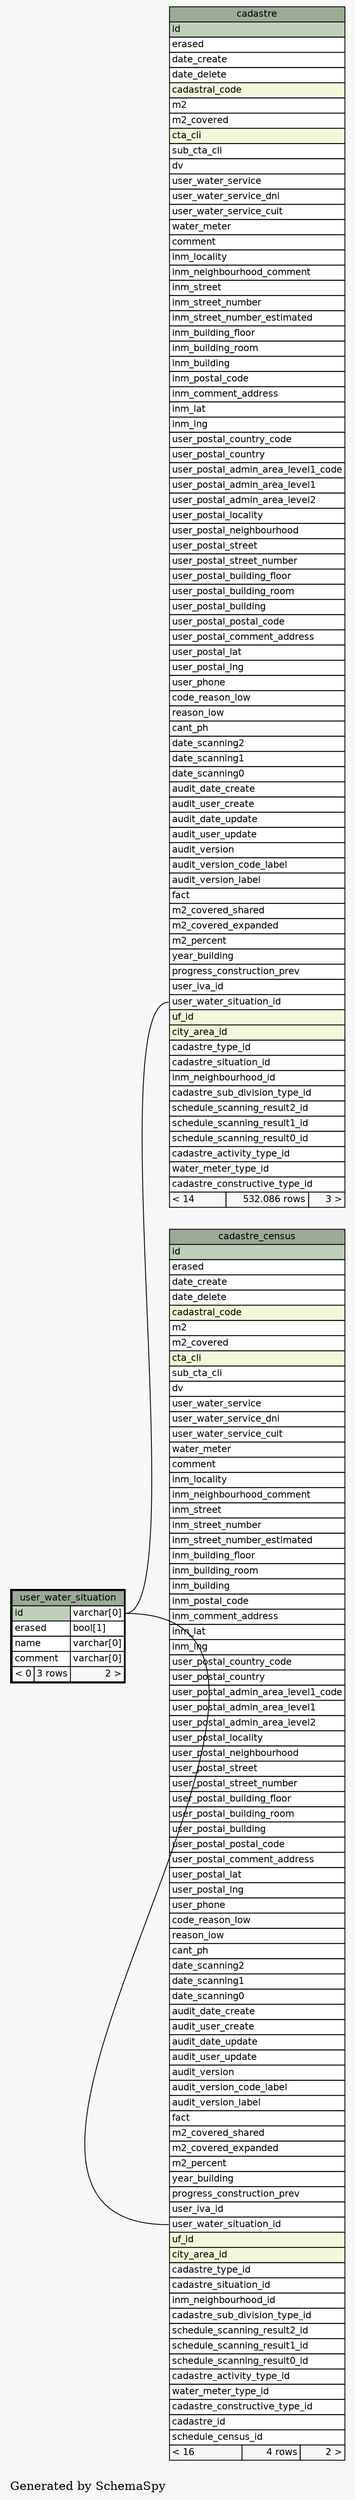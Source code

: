 // dot 2.38.0 on Linux 4.10.0-32-generic
digraph "oneDegreeRelationshipsGraph" {
  graph [
    rankdir="RL"
    bgcolor="#f7f7f7"
    label="\nGenerated by SchemaSpy"
    labeljust="l"
  ];
  node [
    fontname="Helvetica"
    fontsize="11"
    shape="plaintext"
  ];
  edge [
    arrowsize="0.8"
  ];
  "cadastre":"user_water_situation_id":w -> "user_water_situation":"id.type":e [arrowtail=crowodot arrowhead=none];
  "cadastre_census":"user_water_situation_id":w -> "user_water_situation":"id.type":e [arrowtail=crowodot arrowhead=none];
  "cadastre" [
    label=<
    <TABLE BORDER="0" CELLBORDER="1" CELLSPACING="0" BGCOLOR="#ffffff">
      <TR><TD PORT="cadastre.heading" COLSPAN="3" BGCOLOR="#9bab96" ALIGN="CENTER">cadastre</TD></TR>
      <TR><TD PORT="id" COLSPAN="3" BGCOLOR="#bed1b8" ALIGN="LEFT">id</TD></TR>
      <TR><TD PORT="erased" COLSPAN="3" ALIGN="LEFT">erased</TD></TR>
      <TR><TD PORT="date_create" COLSPAN="3" ALIGN="LEFT">date_create</TD></TR>
      <TR><TD PORT="date_delete" COLSPAN="3" ALIGN="LEFT">date_delete</TD></TR>
      <TR><TD PORT="cadastral_code" COLSPAN="3" BGCOLOR="#f4f7da" ALIGN="LEFT">cadastral_code</TD></TR>
      <TR><TD PORT="m2" COLSPAN="3" ALIGN="LEFT">m2</TD></TR>
      <TR><TD PORT="m2_covered" COLSPAN="3" ALIGN="LEFT">m2_covered</TD></TR>
      <TR><TD PORT="cta_cli" COLSPAN="3" BGCOLOR="#f4f7da" ALIGN="LEFT">cta_cli</TD></TR>
      <TR><TD PORT="sub_cta_cli" COLSPAN="3" ALIGN="LEFT">sub_cta_cli</TD></TR>
      <TR><TD PORT="dv" COLSPAN="3" ALIGN="LEFT">dv</TD></TR>
      <TR><TD PORT="user_water_service" COLSPAN="3" ALIGN="LEFT">user_water_service</TD></TR>
      <TR><TD PORT="user_water_service_dni" COLSPAN="3" ALIGN="LEFT">user_water_service_dni</TD></TR>
      <TR><TD PORT="user_water_service_cuit" COLSPAN="3" ALIGN="LEFT">user_water_service_cuit</TD></TR>
      <TR><TD PORT="water_meter" COLSPAN="3" ALIGN="LEFT">water_meter</TD></TR>
      <TR><TD PORT="comment" COLSPAN="3" ALIGN="LEFT">comment</TD></TR>
      <TR><TD PORT="inm_locality" COLSPAN="3" ALIGN="LEFT">inm_locality</TD></TR>
      <TR><TD PORT="inm_neighbourhood_comment" COLSPAN="3" ALIGN="LEFT">inm_neighbourhood_comment</TD></TR>
      <TR><TD PORT="inm_street" COLSPAN="3" ALIGN="LEFT">inm_street</TD></TR>
      <TR><TD PORT="inm_street_number" COLSPAN="3" ALIGN="LEFT">inm_street_number</TD></TR>
      <TR><TD PORT="inm_street_number_estimated" COLSPAN="3" ALIGN="LEFT">inm_street_number_estimated</TD></TR>
      <TR><TD PORT="inm_building_floor" COLSPAN="3" ALIGN="LEFT">inm_building_floor</TD></TR>
      <TR><TD PORT="inm_building_room" COLSPAN="3" ALIGN="LEFT">inm_building_room</TD></TR>
      <TR><TD PORT="inm_building" COLSPAN="3" ALIGN="LEFT">inm_building</TD></TR>
      <TR><TD PORT="inm_postal_code" COLSPAN="3" ALIGN="LEFT">inm_postal_code</TD></TR>
      <TR><TD PORT="inm_comment_address" COLSPAN="3" ALIGN="LEFT">inm_comment_address</TD></TR>
      <TR><TD PORT="inm_lat" COLSPAN="3" ALIGN="LEFT">inm_lat</TD></TR>
      <TR><TD PORT="inm_lng" COLSPAN="3" ALIGN="LEFT">inm_lng</TD></TR>
      <TR><TD PORT="user_postal_country_code" COLSPAN="3" ALIGN="LEFT">user_postal_country_code</TD></TR>
      <TR><TD PORT="user_postal_country" COLSPAN="3" ALIGN="LEFT">user_postal_country</TD></TR>
      <TR><TD PORT="user_postal_admin_area_level1_code" COLSPAN="3" ALIGN="LEFT">user_postal_admin_area_level1_code</TD></TR>
      <TR><TD PORT="user_postal_admin_area_level1" COLSPAN="3" ALIGN="LEFT">user_postal_admin_area_level1</TD></TR>
      <TR><TD PORT="user_postal_admin_area_level2" COLSPAN="3" ALIGN="LEFT">user_postal_admin_area_level2</TD></TR>
      <TR><TD PORT="user_postal_locality" COLSPAN="3" ALIGN="LEFT">user_postal_locality</TD></TR>
      <TR><TD PORT="user_postal_neighbourhood" COLSPAN="3" ALIGN="LEFT">user_postal_neighbourhood</TD></TR>
      <TR><TD PORT="user_postal_street" COLSPAN="3" ALIGN="LEFT">user_postal_street</TD></TR>
      <TR><TD PORT="user_postal_street_number" COLSPAN="3" ALIGN="LEFT">user_postal_street_number</TD></TR>
      <TR><TD PORT="user_postal_building_floor" COLSPAN="3" ALIGN="LEFT">user_postal_building_floor</TD></TR>
      <TR><TD PORT="user_postal_building_room" COLSPAN="3" ALIGN="LEFT">user_postal_building_room</TD></TR>
      <TR><TD PORT="user_postal_building" COLSPAN="3" ALIGN="LEFT">user_postal_building</TD></TR>
      <TR><TD PORT="user_postal_postal_code" COLSPAN="3" ALIGN="LEFT">user_postal_postal_code</TD></TR>
      <TR><TD PORT="user_postal_comment_address" COLSPAN="3" ALIGN="LEFT">user_postal_comment_address</TD></TR>
      <TR><TD PORT="user_postal_lat" COLSPAN="3" ALIGN="LEFT">user_postal_lat</TD></TR>
      <TR><TD PORT="user_postal_lng" COLSPAN="3" ALIGN="LEFT">user_postal_lng</TD></TR>
      <TR><TD PORT="user_phone" COLSPAN="3" ALIGN="LEFT">user_phone</TD></TR>
      <TR><TD PORT="code_reason_low" COLSPAN="3" ALIGN="LEFT">code_reason_low</TD></TR>
      <TR><TD PORT="reason_low" COLSPAN="3" ALIGN="LEFT">reason_low</TD></TR>
      <TR><TD PORT="cant_ph" COLSPAN="3" ALIGN="LEFT">cant_ph</TD></TR>
      <TR><TD PORT="date_scanning2" COLSPAN="3" ALIGN="LEFT">date_scanning2</TD></TR>
      <TR><TD PORT="date_scanning1" COLSPAN="3" ALIGN="LEFT">date_scanning1</TD></TR>
      <TR><TD PORT="date_scanning0" COLSPAN="3" ALIGN="LEFT">date_scanning0</TD></TR>
      <TR><TD PORT="audit_date_create" COLSPAN="3" ALIGN="LEFT">audit_date_create</TD></TR>
      <TR><TD PORT="audit_user_create" COLSPAN="3" ALIGN="LEFT">audit_user_create</TD></TR>
      <TR><TD PORT="audit_date_update" COLSPAN="3" ALIGN="LEFT">audit_date_update</TD></TR>
      <TR><TD PORT="audit_user_update" COLSPAN="3" ALIGN="LEFT">audit_user_update</TD></TR>
      <TR><TD PORT="audit_version" COLSPAN="3" ALIGN="LEFT">audit_version</TD></TR>
      <TR><TD PORT="audit_version_code_label" COLSPAN="3" ALIGN="LEFT">audit_version_code_label</TD></TR>
      <TR><TD PORT="audit_version_label" COLSPAN="3" ALIGN="LEFT">audit_version_label</TD></TR>
      <TR><TD PORT="fact" COLSPAN="3" ALIGN="LEFT">fact</TD></TR>
      <TR><TD PORT="m2_covered_shared" COLSPAN="3" ALIGN="LEFT">m2_covered_shared</TD></TR>
      <TR><TD PORT="m2_covered_expanded" COLSPAN="3" ALIGN="LEFT">m2_covered_expanded</TD></TR>
      <TR><TD PORT="m2_percent" COLSPAN="3" ALIGN="LEFT">m2_percent</TD></TR>
      <TR><TD PORT="year_building" COLSPAN="3" ALIGN="LEFT">year_building</TD></TR>
      <TR><TD PORT="progress_construction_prev" COLSPAN="3" ALIGN="LEFT">progress_construction_prev</TD></TR>
      <TR><TD PORT="user_iva_id" COLSPAN="3" ALIGN="LEFT">user_iva_id</TD></TR>
      <TR><TD PORT="user_water_situation_id" COLSPAN="3" ALIGN="LEFT">user_water_situation_id</TD></TR>
      <TR><TD PORT="uf_id" COLSPAN="3" BGCOLOR="#f4f7da" ALIGN="LEFT">uf_id</TD></TR>
      <TR><TD PORT="city_area_id" COLSPAN="3" BGCOLOR="#f4f7da" ALIGN="LEFT">city_area_id</TD></TR>
      <TR><TD PORT="cadastre_type_id" COLSPAN="3" ALIGN="LEFT">cadastre_type_id</TD></TR>
      <TR><TD PORT="cadastre_situation_id" COLSPAN="3" ALIGN="LEFT">cadastre_situation_id</TD></TR>
      <TR><TD PORT="inm_neighbourhood_id" COLSPAN="3" ALIGN="LEFT">inm_neighbourhood_id</TD></TR>
      <TR><TD PORT="cadastre_sub_division_type_id" COLSPAN="3" ALIGN="LEFT">cadastre_sub_division_type_id</TD></TR>
      <TR><TD PORT="schedule_scanning_result2_id" COLSPAN="3" ALIGN="LEFT">schedule_scanning_result2_id</TD></TR>
      <TR><TD PORT="schedule_scanning_result1_id" COLSPAN="3" ALIGN="LEFT">schedule_scanning_result1_id</TD></TR>
      <TR><TD PORT="schedule_scanning_result0_id" COLSPAN="3" ALIGN="LEFT">schedule_scanning_result0_id</TD></TR>
      <TR><TD PORT="cadastre_activity_type_id" COLSPAN="3" ALIGN="LEFT">cadastre_activity_type_id</TD></TR>
      <TR><TD PORT="water_meter_type_id" COLSPAN="3" ALIGN="LEFT">water_meter_type_id</TD></TR>
      <TR><TD PORT="cadastre_constructive_type_id" COLSPAN="3" ALIGN="LEFT">cadastre_constructive_type_id</TD></TR>
      <TR><TD ALIGN="LEFT" BGCOLOR="#f7f7f7">&lt; 14</TD><TD ALIGN="RIGHT" BGCOLOR="#f7f7f7">532.086 rows</TD><TD ALIGN="RIGHT" BGCOLOR="#f7f7f7">3 &gt;</TD></TR>
    </TABLE>>
    URL="cadastre.html#graph"
    tooltip="cadastre"
  ];
  "cadastre_census" [
    label=<
    <TABLE BORDER="0" CELLBORDER="1" CELLSPACING="0" BGCOLOR="#ffffff">
      <TR><TD PORT="cadastre_census.heading" COLSPAN="3" BGCOLOR="#9bab96" ALIGN="CENTER">cadastre_census</TD></TR>
      <TR><TD PORT="id" COLSPAN="3" BGCOLOR="#bed1b8" ALIGN="LEFT">id</TD></TR>
      <TR><TD PORT="erased" COLSPAN="3" ALIGN="LEFT">erased</TD></TR>
      <TR><TD PORT="date_create" COLSPAN="3" ALIGN="LEFT">date_create</TD></TR>
      <TR><TD PORT="date_delete" COLSPAN="3" ALIGN="LEFT">date_delete</TD></TR>
      <TR><TD PORT="cadastral_code" COLSPAN="3" BGCOLOR="#f4f7da" ALIGN="LEFT">cadastral_code</TD></TR>
      <TR><TD PORT="m2" COLSPAN="3" ALIGN="LEFT">m2</TD></TR>
      <TR><TD PORT="m2_covered" COLSPAN="3" ALIGN="LEFT">m2_covered</TD></TR>
      <TR><TD PORT="cta_cli" COLSPAN="3" BGCOLOR="#f4f7da" ALIGN="LEFT">cta_cli</TD></TR>
      <TR><TD PORT="sub_cta_cli" COLSPAN="3" ALIGN="LEFT">sub_cta_cli</TD></TR>
      <TR><TD PORT="dv" COLSPAN="3" ALIGN="LEFT">dv</TD></TR>
      <TR><TD PORT="user_water_service" COLSPAN="3" ALIGN="LEFT">user_water_service</TD></TR>
      <TR><TD PORT="user_water_service_dni" COLSPAN="3" ALIGN="LEFT">user_water_service_dni</TD></TR>
      <TR><TD PORT="user_water_service_cuit" COLSPAN="3" ALIGN="LEFT">user_water_service_cuit</TD></TR>
      <TR><TD PORT="water_meter" COLSPAN="3" ALIGN="LEFT">water_meter</TD></TR>
      <TR><TD PORT="comment" COLSPAN="3" ALIGN="LEFT">comment</TD></TR>
      <TR><TD PORT="inm_locality" COLSPAN="3" ALIGN="LEFT">inm_locality</TD></TR>
      <TR><TD PORT="inm_neighbourhood_comment" COLSPAN="3" ALIGN="LEFT">inm_neighbourhood_comment</TD></TR>
      <TR><TD PORT="inm_street" COLSPAN="3" ALIGN="LEFT">inm_street</TD></TR>
      <TR><TD PORT="inm_street_number" COLSPAN="3" ALIGN="LEFT">inm_street_number</TD></TR>
      <TR><TD PORT="inm_street_number_estimated" COLSPAN="3" ALIGN="LEFT">inm_street_number_estimated</TD></TR>
      <TR><TD PORT="inm_building_floor" COLSPAN="3" ALIGN="LEFT">inm_building_floor</TD></TR>
      <TR><TD PORT="inm_building_room" COLSPAN="3" ALIGN="LEFT">inm_building_room</TD></TR>
      <TR><TD PORT="inm_building" COLSPAN="3" ALIGN="LEFT">inm_building</TD></TR>
      <TR><TD PORT="inm_postal_code" COLSPAN="3" ALIGN="LEFT">inm_postal_code</TD></TR>
      <TR><TD PORT="inm_comment_address" COLSPAN="3" ALIGN="LEFT">inm_comment_address</TD></TR>
      <TR><TD PORT="inm_lat" COLSPAN="3" ALIGN="LEFT">inm_lat</TD></TR>
      <TR><TD PORT="inm_lng" COLSPAN="3" ALIGN="LEFT">inm_lng</TD></TR>
      <TR><TD PORT="user_postal_country_code" COLSPAN="3" ALIGN="LEFT">user_postal_country_code</TD></TR>
      <TR><TD PORT="user_postal_country" COLSPAN="3" ALIGN="LEFT">user_postal_country</TD></TR>
      <TR><TD PORT="user_postal_admin_area_level1_code" COLSPAN="3" ALIGN="LEFT">user_postal_admin_area_level1_code</TD></TR>
      <TR><TD PORT="user_postal_admin_area_level1" COLSPAN="3" ALIGN="LEFT">user_postal_admin_area_level1</TD></TR>
      <TR><TD PORT="user_postal_admin_area_level2" COLSPAN="3" ALIGN="LEFT">user_postal_admin_area_level2</TD></TR>
      <TR><TD PORT="user_postal_locality" COLSPAN="3" ALIGN="LEFT">user_postal_locality</TD></TR>
      <TR><TD PORT="user_postal_neighbourhood" COLSPAN="3" ALIGN="LEFT">user_postal_neighbourhood</TD></TR>
      <TR><TD PORT="user_postal_street" COLSPAN="3" ALIGN="LEFT">user_postal_street</TD></TR>
      <TR><TD PORT="user_postal_street_number" COLSPAN="3" ALIGN="LEFT">user_postal_street_number</TD></TR>
      <TR><TD PORT="user_postal_building_floor" COLSPAN="3" ALIGN="LEFT">user_postal_building_floor</TD></TR>
      <TR><TD PORT="user_postal_building_room" COLSPAN="3" ALIGN="LEFT">user_postal_building_room</TD></TR>
      <TR><TD PORT="user_postal_building" COLSPAN="3" ALIGN="LEFT">user_postal_building</TD></TR>
      <TR><TD PORT="user_postal_postal_code" COLSPAN="3" ALIGN="LEFT">user_postal_postal_code</TD></TR>
      <TR><TD PORT="user_postal_comment_address" COLSPAN="3" ALIGN="LEFT">user_postal_comment_address</TD></TR>
      <TR><TD PORT="user_postal_lat" COLSPAN="3" ALIGN="LEFT">user_postal_lat</TD></TR>
      <TR><TD PORT="user_postal_lng" COLSPAN="3" ALIGN="LEFT">user_postal_lng</TD></TR>
      <TR><TD PORT="user_phone" COLSPAN="3" ALIGN="LEFT">user_phone</TD></TR>
      <TR><TD PORT="code_reason_low" COLSPAN="3" ALIGN="LEFT">code_reason_low</TD></TR>
      <TR><TD PORT="reason_low" COLSPAN="3" ALIGN="LEFT">reason_low</TD></TR>
      <TR><TD PORT="cant_ph" COLSPAN="3" ALIGN="LEFT">cant_ph</TD></TR>
      <TR><TD PORT="date_scanning2" COLSPAN="3" ALIGN="LEFT">date_scanning2</TD></TR>
      <TR><TD PORT="date_scanning1" COLSPAN="3" ALIGN="LEFT">date_scanning1</TD></TR>
      <TR><TD PORT="date_scanning0" COLSPAN="3" ALIGN="LEFT">date_scanning0</TD></TR>
      <TR><TD PORT="audit_date_create" COLSPAN="3" ALIGN="LEFT">audit_date_create</TD></TR>
      <TR><TD PORT="audit_user_create" COLSPAN="3" ALIGN="LEFT">audit_user_create</TD></TR>
      <TR><TD PORT="audit_date_update" COLSPAN="3" ALIGN="LEFT">audit_date_update</TD></TR>
      <TR><TD PORT="audit_user_update" COLSPAN="3" ALIGN="LEFT">audit_user_update</TD></TR>
      <TR><TD PORT="audit_version" COLSPAN="3" ALIGN="LEFT">audit_version</TD></TR>
      <TR><TD PORT="audit_version_code_label" COLSPAN="3" ALIGN="LEFT">audit_version_code_label</TD></TR>
      <TR><TD PORT="audit_version_label" COLSPAN="3" ALIGN="LEFT">audit_version_label</TD></TR>
      <TR><TD PORT="fact" COLSPAN="3" ALIGN="LEFT">fact</TD></TR>
      <TR><TD PORT="m2_covered_shared" COLSPAN="3" ALIGN="LEFT">m2_covered_shared</TD></TR>
      <TR><TD PORT="m2_covered_expanded" COLSPAN="3" ALIGN="LEFT">m2_covered_expanded</TD></TR>
      <TR><TD PORT="m2_percent" COLSPAN="3" ALIGN="LEFT">m2_percent</TD></TR>
      <TR><TD PORT="year_building" COLSPAN="3" ALIGN="LEFT">year_building</TD></TR>
      <TR><TD PORT="progress_construction_prev" COLSPAN="3" ALIGN="LEFT">progress_construction_prev</TD></TR>
      <TR><TD PORT="user_iva_id" COLSPAN="3" ALIGN="LEFT">user_iva_id</TD></TR>
      <TR><TD PORT="user_water_situation_id" COLSPAN="3" ALIGN="LEFT">user_water_situation_id</TD></TR>
      <TR><TD PORT="uf_id" COLSPAN="3" BGCOLOR="#f4f7da" ALIGN="LEFT">uf_id</TD></TR>
      <TR><TD PORT="city_area_id" COLSPAN="3" BGCOLOR="#f4f7da" ALIGN="LEFT">city_area_id</TD></TR>
      <TR><TD PORT="cadastre_type_id" COLSPAN="3" ALIGN="LEFT">cadastre_type_id</TD></TR>
      <TR><TD PORT="cadastre_situation_id" COLSPAN="3" ALIGN="LEFT">cadastre_situation_id</TD></TR>
      <TR><TD PORT="inm_neighbourhood_id" COLSPAN="3" ALIGN="LEFT">inm_neighbourhood_id</TD></TR>
      <TR><TD PORT="cadastre_sub_division_type_id" COLSPAN="3" ALIGN="LEFT">cadastre_sub_division_type_id</TD></TR>
      <TR><TD PORT="schedule_scanning_result2_id" COLSPAN="3" ALIGN="LEFT">schedule_scanning_result2_id</TD></TR>
      <TR><TD PORT="schedule_scanning_result1_id" COLSPAN="3" ALIGN="LEFT">schedule_scanning_result1_id</TD></TR>
      <TR><TD PORT="schedule_scanning_result0_id" COLSPAN="3" ALIGN="LEFT">schedule_scanning_result0_id</TD></TR>
      <TR><TD PORT="cadastre_activity_type_id" COLSPAN="3" ALIGN="LEFT">cadastre_activity_type_id</TD></TR>
      <TR><TD PORT="water_meter_type_id" COLSPAN="3" ALIGN="LEFT">water_meter_type_id</TD></TR>
      <TR><TD PORT="cadastre_constructive_type_id" COLSPAN="3" ALIGN="LEFT">cadastre_constructive_type_id</TD></TR>
      <TR><TD PORT="cadastre_id" COLSPAN="3" ALIGN="LEFT">cadastre_id</TD></TR>
      <TR><TD PORT="schedule_census_id" COLSPAN="3" ALIGN="LEFT">schedule_census_id</TD></TR>
      <TR><TD ALIGN="LEFT" BGCOLOR="#f7f7f7">&lt; 16</TD><TD ALIGN="RIGHT" BGCOLOR="#f7f7f7">4 rows</TD><TD ALIGN="RIGHT" BGCOLOR="#f7f7f7">2 &gt;</TD></TR>
    </TABLE>>
    URL="cadastre_census.html#graph"
    tooltip="cadastre_census"
  ];
  "user_water_situation" [
    label=<
    <TABLE BORDER="2" CELLBORDER="1" CELLSPACING="0" BGCOLOR="#ffffff">
      <TR><TD PORT="user_water_situation.heading" COLSPAN="3" BGCOLOR="#9bab96" ALIGN="CENTER">user_water_situation</TD></TR>
      <TR><TD PORT="id" COLSPAN="2" BGCOLOR="#bed1b8" ALIGN="LEFT">id</TD><TD PORT="id.type" ALIGN="LEFT">varchar[0]</TD></TR>
      <TR><TD PORT="erased" COLSPAN="2" ALIGN="LEFT">erased</TD><TD PORT="erased.type" ALIGN="LEFT">bool[1]</TD></TR>
      <TR><TD PORT="name" COLSPAN="2" ALIGN="LEFT">name</TD><TD PORT="name.type" ALIGN="LEFT">varchar[0]</TD></TR>
      <TR><TD PORT="comment" COLSPAN="2" ALIGN="LEFT">comment</TD><TD PORT="comment.type" ALIGN="LEFT">varchar[0]</TD></TR>
      <TR><TD ALIGN="LEFT" BGCOLOR="#f7f7f7">&lt; 0</TD><TD ALIGN="RIGHT" BGCOLOR="#f7f7f7">3 rows</TD><TD ALIGN="RIGHT" BGCOLOR="#f7f7f7">2 &gt;</TD></TR>
    </TABLE>>
    URL="user_water_situation.html#"
    tooltip="user_water_situation"
  ];
}
